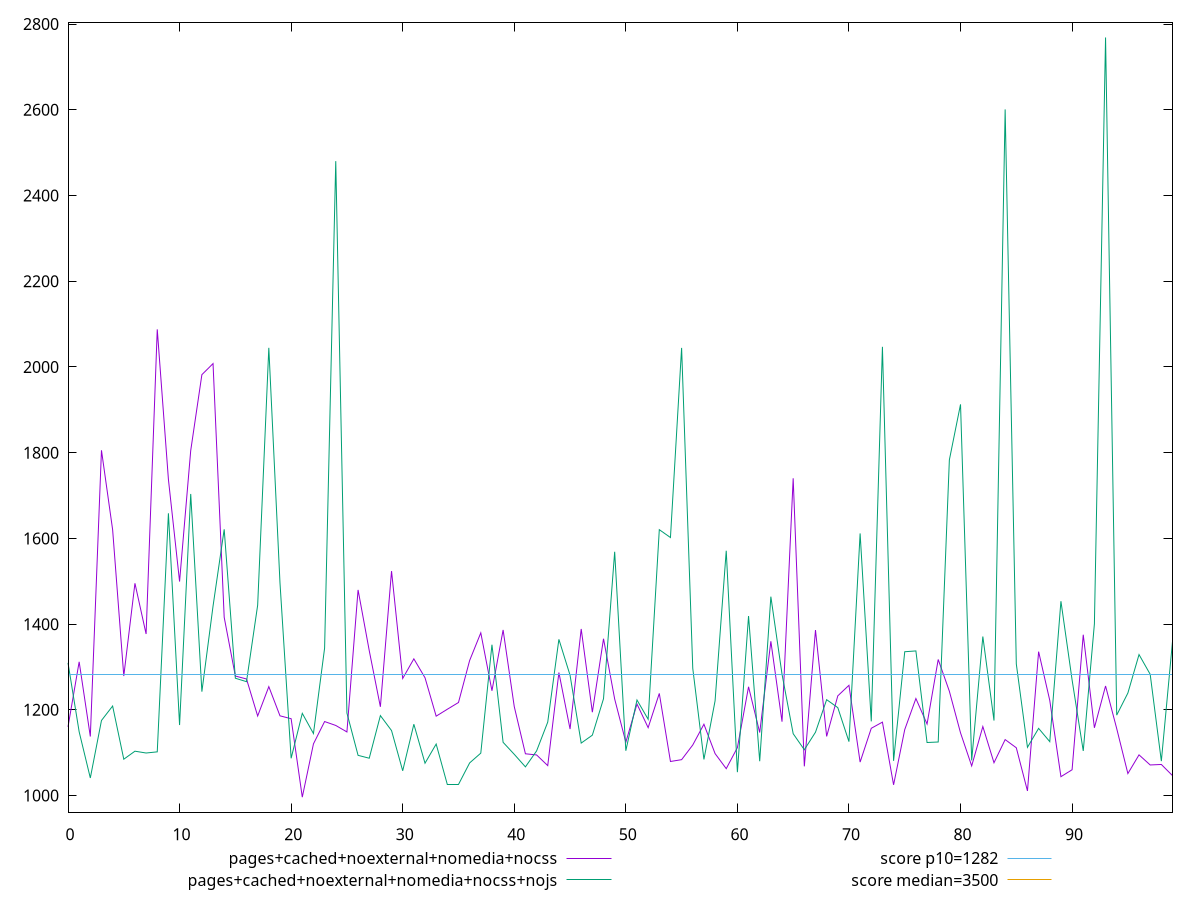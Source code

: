 reset

$pagesCachedNoexternalNomediaNocss <<EOF
0 1160.392
1 1312.1440000000005
2 1137.8560000000004
3 1805.5559999999987
4 1620.279999999999
5 1279.0199999999993
6 1495.2719999999986
7 1377.0119999999988
8 2087.7359999999994
9 1737.7600000000002
10 1499.352
11 1804.9639999999988
12 1981.9839999999992
13 2007.8439999999996
14 1415.9199999999987
15 1278.9199999999992
16 1272.0759999999996
17 1185.6960000000001
18 1254.203999999999
19 1186.124
20 1179.3480000000004
21 996.3920000000005
22 1120.6160000000004
23 1172.7640000000006
24 1163.663999999999
25 1148.4719999999998
26 1479.8599999999994
27 1338.3600000000006
28 1207.1399999999996
29 1523.7479999999996
30 1273.2719999999993
31 1319.0400000000006
32 1274.8999999999985
33 1185.331999999999
34 1201.4720000000007
35 1217.1839999999997
36 1315.1759999999988
37 1379.6639999999995
38 1244.5599999999988
39 1386.4319999999984
40 1207.543999999998
41 1097.5559999999996
42 1094.88
43 1069.9880000000007
44 1287.076
45 1155.2640000000006
46 1388.7479999999991
47 1194.5080000000003
48 1365.9439999999981
49 1225.2800000000004
50 1124.5840000000007
51 1213.66
52 1158.5160000000003
53 1238.3679999999993
54 1079.5960000000005
55 1083.832
56 1118.1120000000005
57 1166.5000000000002
58 1098.0200000000004
59 1062.8760000000002
60 1111.884
61 1253.831999999999
62 1147.1080000000006
63 1360.019999999998
64 1172.4120000000007
65 1740.2119999999989
66 1068.2560000000005
67 1386.1479999999995
68 1138.104
69 1232.756000000001
70 1257.3160000000003
71 1078.188
72 1157.0400000000002
73 1171.4000000000003
74 1025.0680000000002
75 1154.056
76 1226.4759999999992
77 1166.9679999999987
78 1317.5600000000004
79 1243.4159999999995
80 1146.3720000000008
81 1069.2680000000007
82 1161.1119999999999
83 1076.64
84 1130.6640000000002
85 1111.5320000000006
86 1010.9160000000004
87 1335.8439999999994
88 1221.9720000000002
89 1044.1400000000006
90 1060.3120000000008
91 1375.2519999999984
92 1158.1519999999991
93 1255.7399999999989
94 1156.2800000000004
95 1051.4080000000006
96 1095.028000000001
97 1071.4640000000009
98 1072.64
99 1046.5960000000011
EOF

$pagesCachedNoexternalNomediaNocssNojs <<EOF
0 1309.6479999999992
1 1148.8560000000004
2 1041.1440000000007
3 1175.2839999999997
4 1208.948
5 1084.8880000000004
6 1103.6080000000006
7 1099.372000000001
8 1102.0600000000004
9 1658.6399999999996
10 1164.5360000000003
11 1703.6439999999989
12 1242.48
13 1441.9679999999987
14 1621.171999999999
15 1273.7920000000004
16 1265.808000000001
17 1444.2680000000005
18 2044.6160000000007
19 1496.5759999999993
20 1087.0440000000008
21 1191.864
22 1144.8000000000004
23 1344.0560000000007
24 2480.0959999999995
25 1192.6440000000002
26 1093.924000000001
27 1087.2280000000003
28 1186.6319999999987
29 1151.7040000000004
30 1057.8880000000001
31 1166.516000000001
32 1075.5600000000004
33 1120.2640000000008
34 1025.8440000000003
35 1025.9760000000006
36 1076.2440000000004
37 1099.0720000000006
38 1352.036
39 1124.3040000000003
40 1096.2920000000006
41 1067.0320000000008
42 1104.1560000000002
43 1171.4279999999997
44 1364.5360000000003
45 1280.8720000000003
46 1122.5120000000004
47 1141.0400000000004
48 1226.02
49 1568.8759999999988
50 1104.6480000000006
51 1223.007999999999
52 1178.1040000000014
53 1620.3479999999995
54 1602.043999999999
55 2044.4839999999995
56 1296.7919999999995
57 1084.4080000000001
58 1221.0599999999993
59 1571.2439999999995
60 1054.708
61 1418.863999999999
62 1080.2280000000003
63 1464.1600000000008
64 1283.2120000000002
65 1144.4040000000007
66 1107.0000000000002
67 1147.8680000000002
68 1223.8040000000003
69 1205.1679999999992
70 1125.8880000000001
71 1611.6519999999991
72 1173.152
73 2046.9079999999994
74 1081.0880000000006
75 1335.6080000000004
76 1337.5119999999993
77 1123.8520000000005
78 1125.0520000000004
79 1783.1399999999994
80 1912.668
81 1082.212000000001
82 1371.1000000000001
83 1175.0919999999996
84 2600.819999999999
85 1307.156
86 1112.6400000000006
87 1156.8360000000007
88 1125.8200000000006
89 1453.4559999999988
90 1269.988
91 1104.2280000000005
92 1400.5279999999987
93 2768.5679999999993
94 1187.768
95 1239.264000000001
96 1329.0080000000003
97 1283.0040000000001
98 1080.448000000001
99 1359.4759999999987
EOF

set key outside below
set xrange [0:99]
set yrange [960.9484800000005:2804.011519999999]
set trange [960.9484800000005:2804.011519999999]
set terminal svg size 640, 520 enhanced background rgb 'white'
set output "reprap/bootup-time/comparison/line/4_vs_5.svg"

plot $pagesCachedNoexternalNomediaNocss title "pages+cached+noexternal+nomedia+nocss" with line, \
     $pagesCachedNoexternalNomediaNocssNojs title "pages+cached+noexternal+nomedia+nocss+nojs" with line, \
     1282 title "score p10=1282", \
     3500 title "score median=3500"

reset
